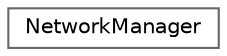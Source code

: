 digraph "Graphical Class Hierarchy"
{
 // LATEX_PDF_SIZE
  bgcolor="transparent";
  edge [fontname=Helvetica,fontsize=10,labelfontname=Helvetica,labelfontsize=10];
  node [fontname=Helvetica,fontsize=10,shape=box,height=0.2,width=0.4];
  rankdir="LR";
  Node0 [id="Node000000",label="NetworkManager",height=0.2,width=0.4,color="grey40", fillcolor="white", style="filled",URL="$classNetworkManager.html",tooltip="Handles network communication for the server."];
}
